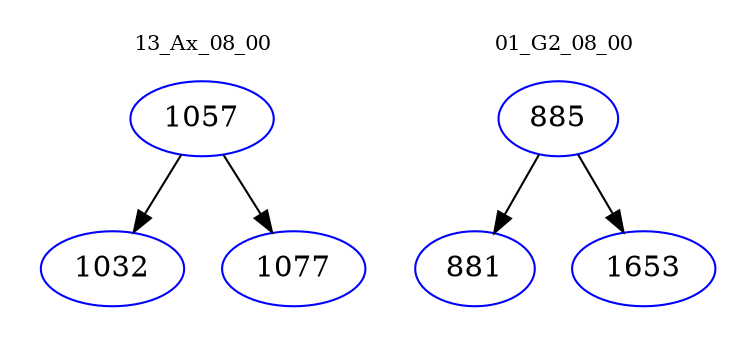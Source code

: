 digraph{
subgraph cluster_0 {
color = white
label = "13_Ax_08_00";
fontsize=10;
T0_1057 [label="1057", color="blue"]
T0_1057 -> T0_1032 [color="black"]
T0_1032 [label="1032", color="blue"]
T0_1057 -> T0_1077 [color="black"]
T0_1077 [label="1077", color="blue"]
}
subgraph cluster_1 {
color = white
label = "01_G2_08_00";
fontsize=10;
T1_885 [label="885", color="blue"]
T1_885 -> T1_881 [color="black"]
T1_881 [label="881", color="blue"]
T1_885 -> T1_1653 [color="black"]
T1_1653 [label="1653", color="blue"]
}
}
